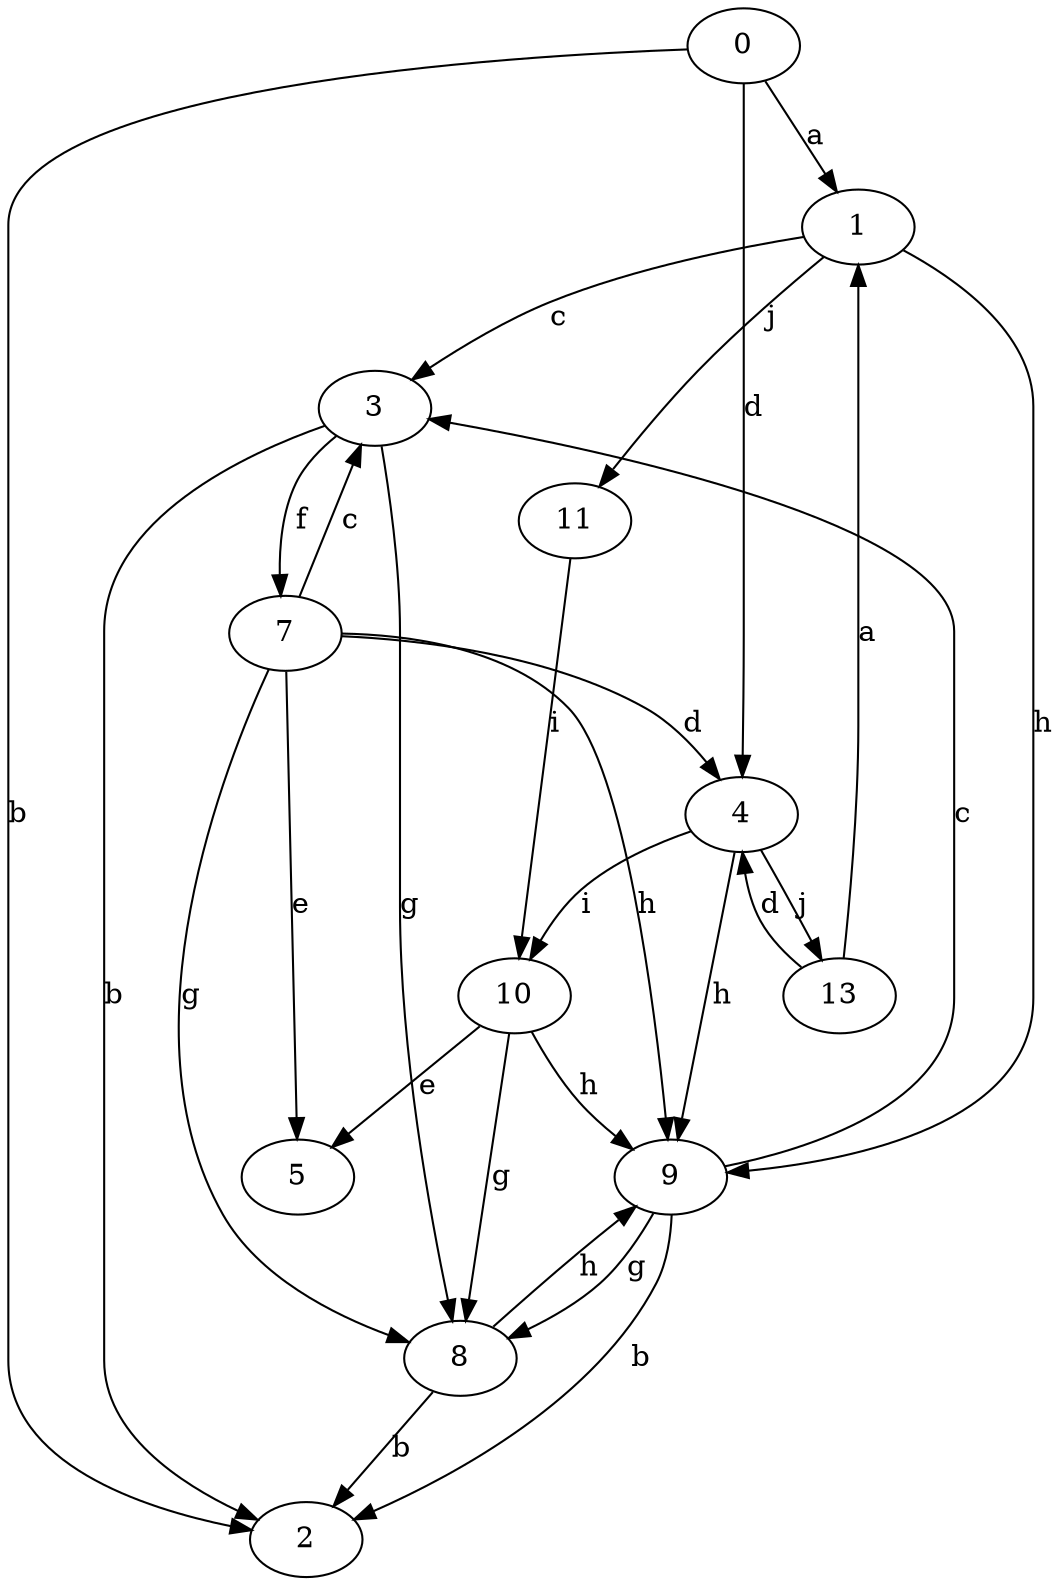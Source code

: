 strict digraph  {
0;
1;
2;
3;
4;
5;
7;
8;
9;
10;
11;
13;
0 -> 1  [label=a];
0 -> 2  [label=b];
0 -> 4  [label=d];
1 -> 3  [label=c];
1 -> 9  [label=h];
1 -> 11  [label=j];
3 -> 2  [label=b];
3 -> 7  [label=f];
3 -> 8  [label=g];
4 -> 9  [label=h];
4 -> 10  [label=i];
4 -> 13  [label=j];
7 -> 3  [label=c];
7 -> 4  [label=d];
7 -> 5  [label=e];
7 -> 8  [label=g];
7 -> 9  [label=h];
8 -> 2  [label=b];
8 -> 9  [label=h];
9 -> 2  [label=b];
9 -> 3  [label=c];
9 -> 8  [label=g];
10 -> 5  [label=e];
10 -> 8  [label=g];
10 -> 9  [label=h];
11 -> 10  [label=i];
13 -> 1  [label=a];
13 -> 4  [label=d];
}
